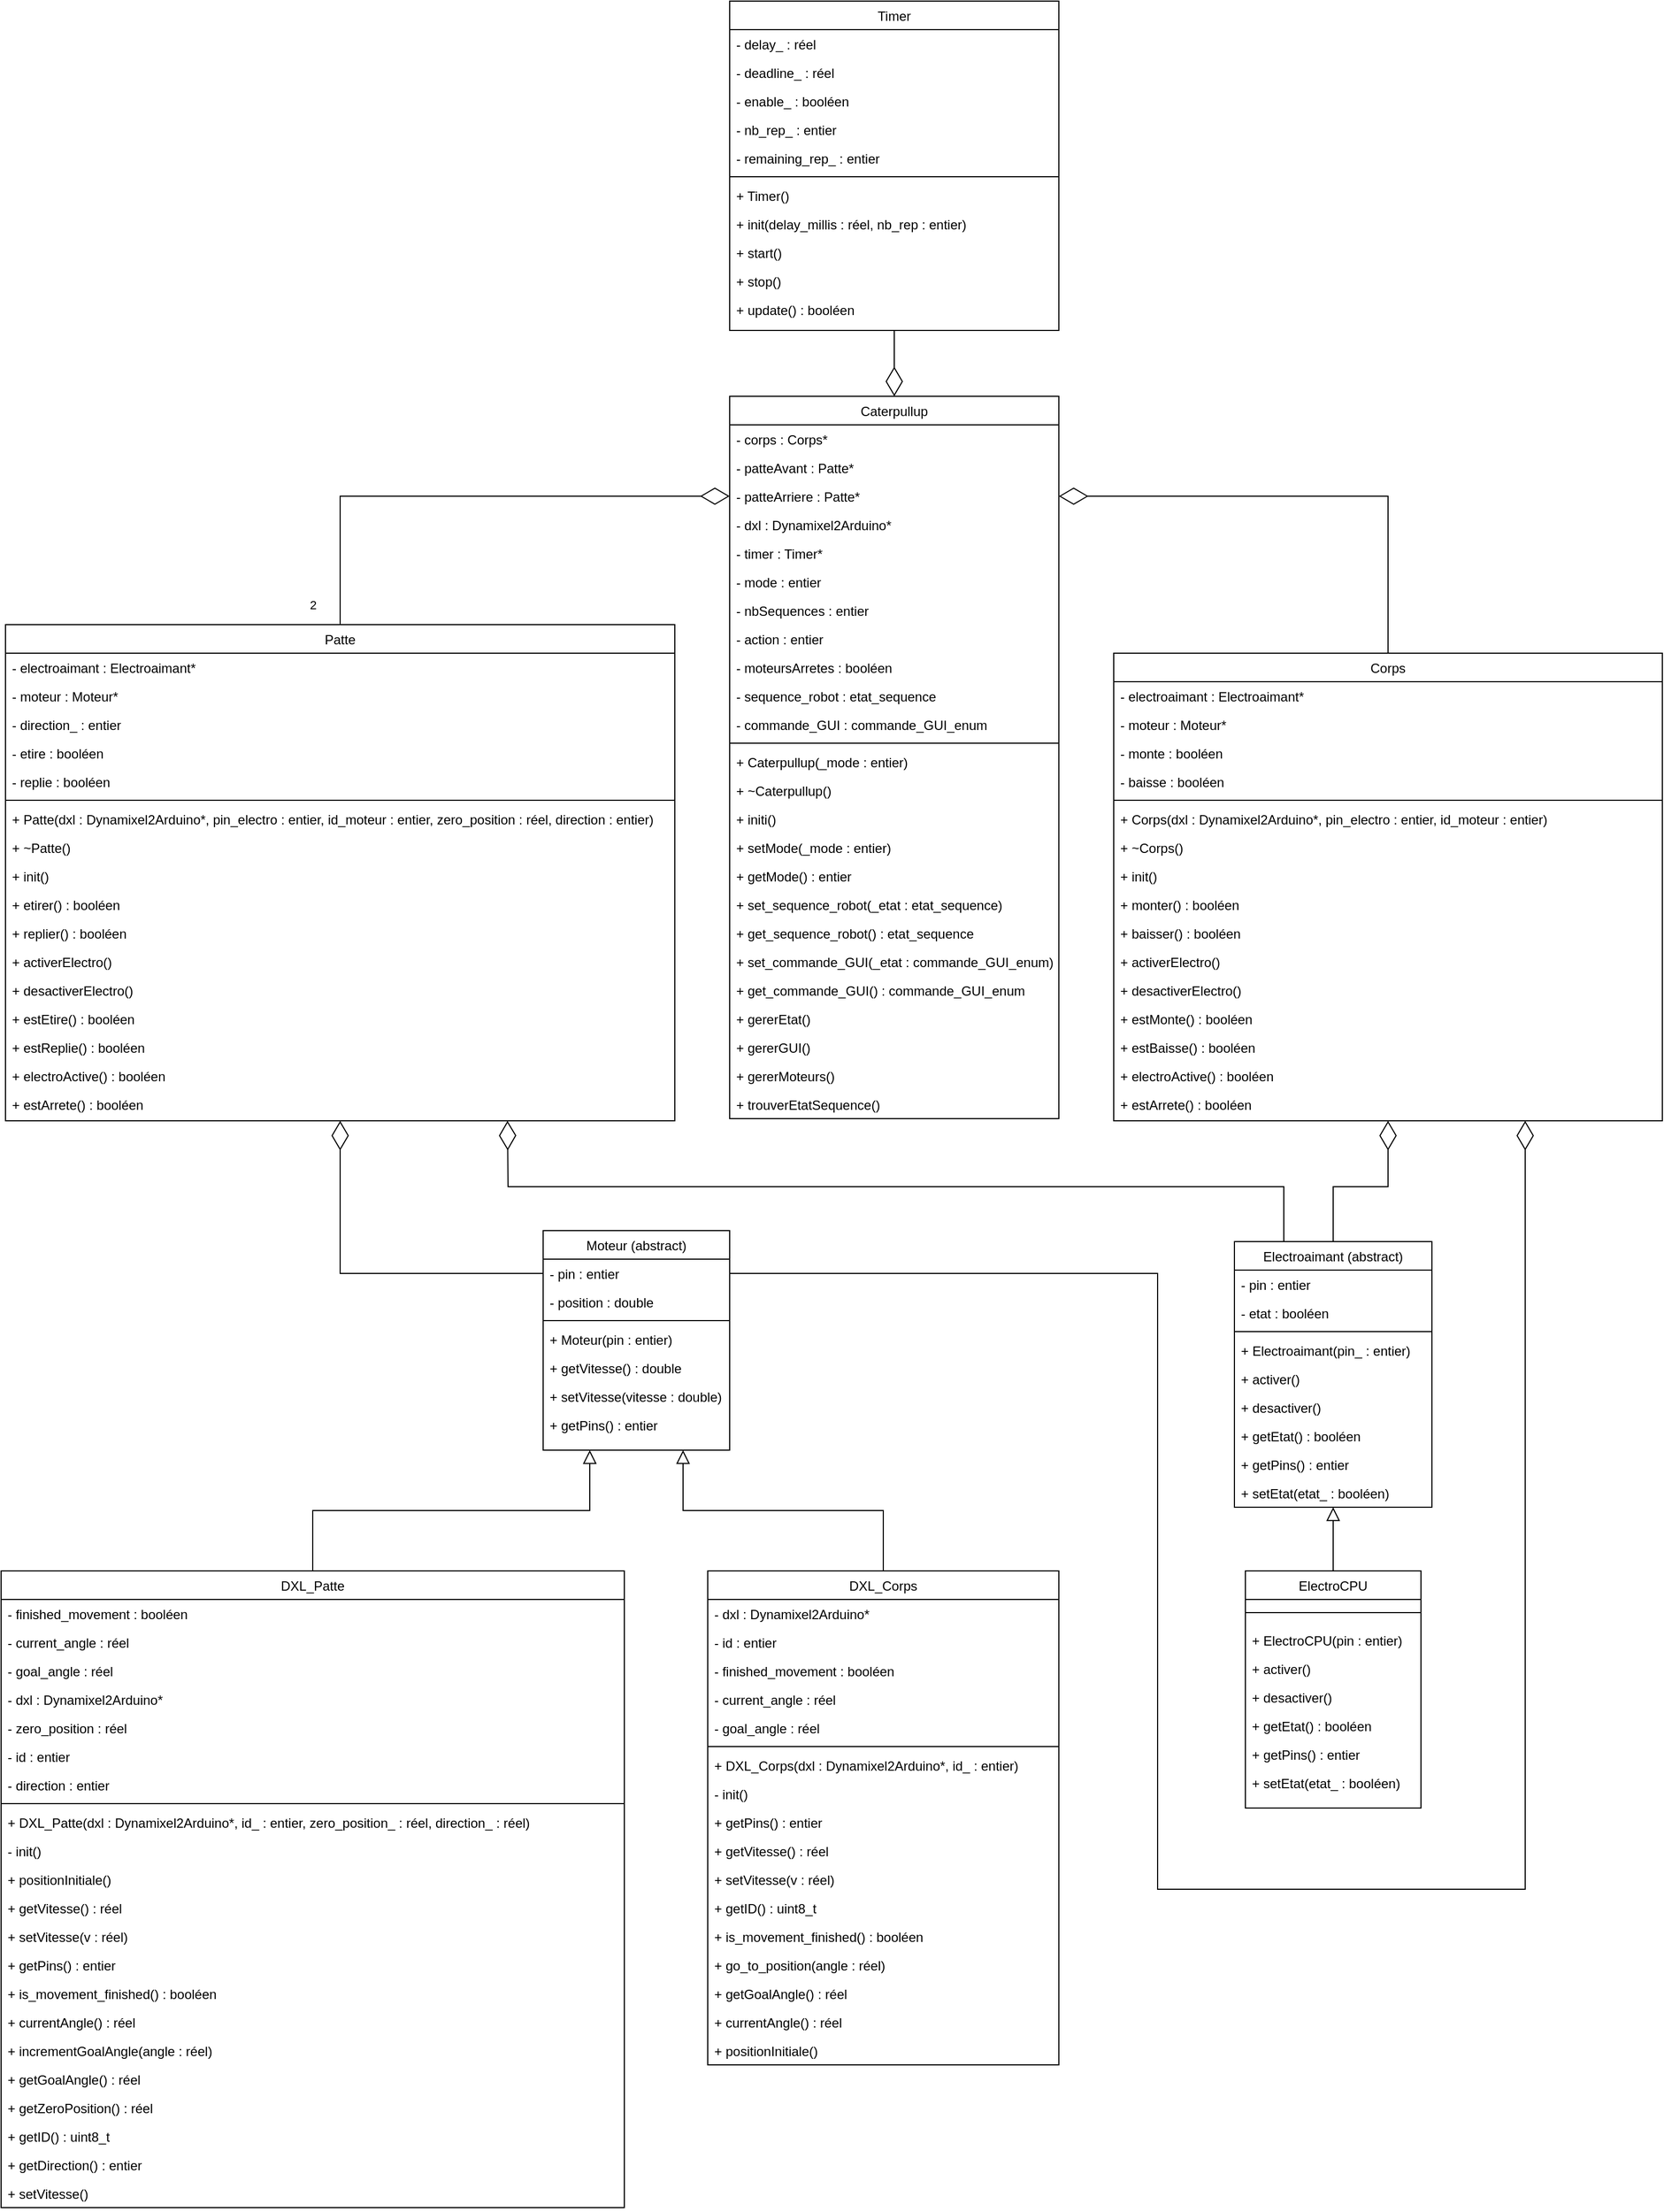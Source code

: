 <mxfile version="21.1.7" type="device">
  <diagram id="C5RBs43oDa-KdzZeNtuy" name="Page-1">
    <mxGraphModel dx="3407" dy="2267" grid="1" gridSize="10" guides="1" tooltips="1" connect="1" arrows="1" fold="1" page="1" pageScale="1" pageWidth="827" pageHeight="1169" math="0" shadow="0">
      <root>
        <mxCell id="WIyWlLk6GJQsqaUBKTNV-0" />
        <mxCell id="WIyWlLk6GJQsqaUBKTNV-1" parent="WIyWlLk6GJQsqaUBKTNV-0" />
        <mxCell id="zkfFHV4jXpPFQw0GAbJ--0" value="Caterpullup" style="swimlane;fontStyle=0;align=center;verticalAlign=top;childLayout=stackLayout;horizontal=1;startSize=26;horizontalStack=0;resizeParent=1;resizeLast=0;collapsible=1;marginBottom=0;rounded=0;shadow=0;strokeWidth=1;" parent="WIyWlLk6GJQsqaUBKTNV-1" vertex="1">
          <mxGeometry x="310" y="80" width="300" height="658" as="geometry">
            <mxRectangle x="230" y="140" width="160" height="26" as="alternateBounds" />
          </mxGeometry>
        </mxCell>
        <mxCell id="zkfFHV4jXpPFQw0GAbJ--1" value="- corps : Corps*" style="text;align=left;verticalAlign=top;spacingLeft=4;spacingRight=4;overflow=hidden;rotatable=0;points=[[0,0.5],[1,0.5]];portConstraint=eastwest;" parent="zkfFHV4jXpPFQw0GAbJ--0" vertex="1">
          <mxGeometry y="26" width="300" height="26" as="geometry" />
        </mxCell>
        <mxCell id="zkfFHV4jXpPFQw0GAbJ--2" value="- patteAvant : Patte*" style="text;align=left;verticalAlign=top;spacingLeft=4;spacingRight=4;overflow=hidden;rotatable=0;points=[[0,0.5],[1,0.5]];portConstraint=eastwest;rounded=0;shadow=0;html=0;" parent="zkfFHV4jXpPFQw0GAbJ--0" vertex="1">
          <mxGeometry y="52" width="300" height="26" as="geometry" />
        </mxCell>
        <mxCell id="zkfFHV4jXpPFQw0GAbJ--3" value="- patteArriere : Patte*" style="text;align=left;verticalAlign=top;spacingLeft=4;spacingRight=4;overflow=hidden;rotatable=0;points=[[0,0.5],[1,0.5]];portConstraint=eastwest;rounded=0;shadow=0;html=0;" parent="zkfFHV4jXpPFQw0GAbJ--0" vertex="1">
          <mxGeometry y="78" width="300" height="26" as="geometry" />
        </mxCell>
        <mxCell id="_tA2H1dWsyYYxqdJ7V0w-1" value="- dxl : Dynamixel2Arduino*" style="text;align=left;verticalAlign=top;spacingLeft=4;spacingRight=4;overflow=hidden;rotatable=0;points=[[0,0.5],[1,0.5]];portConstraint=eastwest;rounded=0;shadow=0;html=0;" parent="zkfFHV4jXpPFQw0GAbJ--0" vertex="1">
          <mxGeometry y="104" width="300" height="26" as="geometry" />
        </mxCell>
        <mxCell id="_tA2H1dWsyYYxqdJ7V0w-2" value="- timer : Timer*" style="text;align=left;verticalAlign=top;spacingLeft=4;spacingRight=4;overflow=hidden;rotatable=0;points=[[0,0.5],[1,0.5]];portConstraint=eastwest;rounded=0;shadow=0;html=0;" parent="zkfFHV4jXpPFQw0GAbJ--0" vertex="1">
          <mxGeometry y="130" width="300" height="26" as="geometry" />
        </mxCell>
        <mxCell id="_tA2H1dWsyYYxqdJ7V0w-3" value="- mode : entier" style="text;align=left;verticalAlign=top;spacingLeft=4;spacingRight=4;overflow=hidden;rotatable=0;points=[[0,0.5],[1,0.5]];portConstraint=eastwest;rounded=0;shadow=0;html=0;" parent="zkfFHV4jXpPFQw0GAbJ--0" vertex="1">
          <mxGeometry y="156" width="300" height="26" as="geometry" />
        </mxCell>
        <mxCell id="_tA2H1dWsyYYxqdJ7V0w-4" value="- nbSequences : entier" style="text;align=left;verticalAlign=top;spacingLeft=4;spacingRight=4;overflow=hidden;rotatable=0;points=[[0,0.5],[1,0.5]];portConstraint=eastwest;rounded=0;shadow=0;html=0;" parent="zkfFHV4jXpPFQw0GAbJ--0" vertex="1">
          <mxGeometry y="182" width="300" height="26" as="geometry" />
        </mxCell>
        <mxCell id="_tA2H1dWsyYYxqdJ7V0w-5" value="- action : entier" style="text;align=left;verticalAlign=top;spacingLeft=4;spacingRight=4;overflow=hidden;rotatable=0;points=[[0,0.5],[1,0.5]];portConstraint=eastwest;rounded=0;shadow=0;html=0;" parent="zkfFHV4jXpPFQw0GAbJ--0" vertex="1">
          <mxGeometry y="208" width="300" height="26" as="geometry" />
        </mxCell>
        <mxCell id="_tA2H1dWsyYYxqdJ7V0w-6" value="- moteursArretes : booléen" style="text;align=left;verticalAlign=top;spacingLeft=4;spacingRight=4;overflow=hidden;rotatable=0;points=[[0,0.5],[1,0.5]];portConstraint=eastwest;rounded=0;shadow=0;html=0;" parent="zkfFHV4jXpPFQw0GAbJ--0" vertex="1">
          <mxGeometry y="234" width="300" height="26" as="geometry" />
        </mxCell>
        <mxCell id="_tA2H1dWsyYYxqdJ7V0w-7" value="- sequence_robot : etat_sequence" style="text;align=left;verticalAlign=top;spacingLeft=4;spacingRight=4;overflow=hidden;rotatable=0;points=[[0,0.5],[1,0.5]];portConstraint=eastwest;rounded=0;shadow=0;html=0;" parent="zkfFHV4jXpPFQw0GAbJ--0" vertex="1">
          <mxGeometry y="260" width="300" height="26" as="geometry" />
        </mxCell>
        <mxCell id="_tA2H1dWsyYYxqdJ7V0w-8" value="- commande_GUI : commande_GUI_enum" style="text;align=left;verticalAlign=top;spacingLeft=4;spacingRight=4;overflow=hidden;rotatable=0;points=[[0,0.5],[1,0.5]];portConstraint=eastwest;rounded=0;shadow=0;html=0;" parent="zkfFHV4jXpPFQw0GAbJ--0" vertex="1">
          <mxGeometry y="286" width="300" height="26" as="geometry" />
        </mxCell>
        <mxCell id="zkfFHV4jXpPFQw0GAbJ--4" value="" style="line;html=1;strokeWidth=1;align=left;verticalAlign=middle;spacingTop=-1;spacingLeft=3;spacingRight=3;rotatable=0;labelPosition=right;points=[];portConstraint=eastwest;" parent="zkfFHV4jXpPFQw0GAbJ--0" vertex="1">
          <mxGeometry y="312" width="300" height="8" as="geometry" />
        </mxCell>
        <mxCell id="nEIJ1jHo1i7HSNUCzzt5-54" value="+ Caterpullup(_mode : entier)" style="text;align=left;verticalAlign=top;spacingLeft=4;spacingRight=4;overflow=hidden;rotatable=0;points=[[0,0.5],[1,0.5]];portConstraint=eastwest;rounded=0;shadow=0;html=0;" parent="zkfFHV4jXpPFQw0GAbJ--0" vertex="1">
          <mxGeometry y="320" width="300" height="26" as="geometry" />
        </mxCell>
        <mxCell id="_tA2H1dWsyYYxqdJ7V0w-23" value="+ ~Caterpullup()" style="text;align=left;verticalAlign=top;spacingLeft=4;spacingRight=4;overflow=hidden;rotatable=0;points=[[0,0.5],[1,0.5]];portConstraint=eastwest;rounded=0;shadow=0;html=0;" parent="zkfFHV4jXpPFQw0GAbJ--0" vertex="1">
          <mxGeometry y="346" width="300" height="26" as="geometry" />
        </mxCell>
        <mxCell id="nEIJ1jHo1i7HSNUCzzt5-68" value="+ initi()" style="text;align=left;verticalAlign=top;spacingLeft=4;spacingRight=4;overflow=hidden;rotatable=0;points=[[0,0.5],[1,0.5]];portConstraint=eastwest;rounded=0;shadow=0;html=0;" parent="zkfFHV4jXpPFQw0GAbJ--0" vertex="1">
          <mxGeometry y="372" width="300" height="26" as="geometry" />
        </mxCell>
        <mxCell id="_tA2H1dWsyYYxqdJ7V0w-9" value="+ setMode(_mode : entier)" style="text;align=left;verticalAlign=top;spacingLeft=4;spacingRight=4;overflow=hidden;rotatable=0;points=[[0,0.5],[1,0.5]];portConstraint=eastwest;rounded=0;shadow=0;html=0;" parent="zkfFHV4jXpPFQw0GAbJ--0" vertex="1">
          <mxGeometry y="398" width="300" height="26" as="geometry" />
        </mxCell>
        <mxCell id="_tA2H1dWsyYYxqdJ7V0w-10" value="+ getMode() : entier" style="text;align=left;verticalAlign=top;spacingLeft=4;spacingRight=4;overflow=hidden;rotatable=0;points=[[0,0.5],[1,0.5]];portConstraint=eastwest;rounded=0;shadow=0;html=0;" parent="zkfFHV4jXpPFQw0GAbJ--0" vertex="1">
          <mxGeometry y="424" width="300" height="26" as="geometry" />
        </mxCell>
        <mxCell id="_tA2H1dWsyYYxqdJ7V0w-16" value="+ set_sequence_robot(_etat : etat_sequence)" style="text;align=left;verticalAlign=top;spacingLeft=4;spacingRight=4;overflow=hidden;rotatable=0;points=[[0,0.5],[1,0.5]];portConstraint=eastwest;rounded=0;shadow=0;html=0;" parent="zkfFHV4jXpPFQw0GAbJ--0" vertex="1">
          <mxGeometry y="450" width="300" height="26" as="geometry" />
        </mxCell>
        <mxCell id="_tA2H1dWsyYYxqdJ7V0w-17" value="+ get_sequence_robot() : etat_sequence" style="text;align=left;verticalAlign=top;spacingLeft=4;spacingRight=4;overflow=hidden;rotatable=0;points=[[0,0.5],[1,0.5]];portConstraint=eastwest;rounded=0;shadow=0;html=0;" parent="zkfFHV4jXpPFQw0GAbJ--0" vertex="1">
          <mxGeometry y="476" width="300" height="26" as="geometry" />
        </mxCell>
        <mxCell id="_tA2H1dWsyYYxqdJ7V0w-18" value="+ set_commande_GUI(_etat : commande_GUI_enum)" style="text;align=left;verticalAlign=top;spacingLeft=4;spacingRight=4;overflow=hidden;rotatable=0;points=[[0,0.5],[1,0.5]];portConstraint=eastwest;rounded=0;shadow=0;html=0;" parent="zkfFHV4jXpPFQw0GAbJ--0" vertex="1">
          <mxGeometry y="502" width="300" height="26" as="geometry" />
        </mxCell>
        <mxCell id="_tA2H1dWsyYYxqdJ7V0w-19" value="+ get_commande_GUI() : commande_GUI_enum" style="text;align=left;verticalAlign=top;spacingLeft=4;spacingRight=4;overflow=hidden;rotatable=0;points=[[0,0.5],[1,0.5]];portConstraint=eastwest;rounded=0;shadow=0;html=0;" parent="zkfFHV4jXpPFQw0GAbJ--0" vertex="1">
          <mxGeometry y="528" width="300" height="26" as="geometry" />
        </mxCell>
        <mxCell id="_tA2H1dWsyYYxqdJ7V0w-11" value="+ gererEtat()" style="text;align=left;verticalAlign=top;spacingLeft=4;spacingRight=4;overflow=hidden;rotatable=0;points=[[0,0.5],[1,0.5]];portConstraint=eastwest;rounded=0;shadow=0;html=0;" parent="zkfFHV4jXpPFQw0GAbJ--0" vertex="1">
          <mxGeometry y="554" width="300" height="26" as="geometry" />
        </mxCell>
        <mxCell id="_tA2H1dWsyYYxqdJ7V0w-12" value="+ gererGUI()" style="text;align=left;verticalAlign=top;spacingLeft=4;spacingRight=4;overflow=hidden;rotatable=0;points=[[0,0.5],[1,0.5]];portConstraint=eastwest;rounded=0;shadow=0;html=0;" parent="zkfFHV4jXpPFQw0GAbJ--0" vertex="1">
          <mxGeometry y="580" width="300" height="26" as="geometry" />
        </mxCell>
        <mxCell id="_tA2H1dWsyYYxqdJ7V0w-13" value="+ gererMoteurs()" style="text;align=left;verticalAlign=top;spacingLeft=4;spacingRight=4;overflow=hidden;rotatable=0;points=[[0,0.5],[1,0.5]];portConstraint=eastwest;rounded=0;shadow=0;html=0;" parent="zkfFHV4jXpPFQw0GAbJ--0" vertex="1">
          <mxGeometry y="606" width="300" height="26" as="geometry" />
        </mxCell>
        <mxCell id="_tA2H1dWsyYYxqdJ7V0w-14" value="+ trouverEtatSequence()" style="text;align=left;verticalAlign=top;spacingLeft=4;spacingRight=4;overflow=hidden;rotatable=0;points=[[0,0.5],[1,0.5]];portConstraint=eastwest;rounded=0;shadow=0;html=0;" parent="zkfFHV4jXpPFQw0GAbJ--0" vertex="1">
          <mxGeometry y="632" width="300" height="26" as="geometry" />
        </mxCell>
        <mxCell id="zkfFHV4jXpPFQw0GAbJ--6" value="Patte" style="swimlane;fontStyle=0;align=center;verticalAlign=top;childLayout=stackLayout;horizontal=1;startSize=26;horizontalStack=0;resizeParent=1;resizeLast=0;collapsible=1;marginBottom=0;rounded=0;shadow=0;strokeWidth=1;" parent="WIyWlLk6GJQsqaUBKTNV-1" vertex="1">
          <mxGeometry x="-350" y="288" width="610" height="452" as="geometry">
            <mxRectangle x="130" y="380" width="160" height="26" as="alternateBounds" />
          </mxGeometry>
        </mxCell>
        <mxCell id="zkfFHV4jXpPFQw0GAbJ--7" value="- electroaimant : Electroaimant*" style="text;align=left;verticalAlign=top;spacingLeft=4;spacingRight=4;overflow=hidden;rotatable=0;points=[[0,0.5],[1,0.5]];portConstraint=eastwest;" parent="zkfFHV4jXpPFQw0GAbJ--6" vertex="1">
          <mxGeometry y="26" width="610" height="26" as="geometry" />
        </mxCell>
        <mxCell id="zkfFHV4jXpPFQw0GAbJ--8" value="- moteur : Moteur*" style="text;align=left;verticalAlign=top;spacingLeft=4;spacingRight=4;overflow=hidden;rotatable=0;points=[[0,0.5],[1,0.5]];portConstraint=eastwest;rounded=0;shadow=0;html=0;" parent="zkfFHV4jXpPFQw0GAbJ--6" vertex="1">
          <mxGeometry y="52" width="610" height="26" as="geometry" />
        </mxCell>
        <mxCell id="_tA2H1dWsyYYxqdJ7V0w-20" value="- direction_ : entier" style="text;align=left;verticalAlign=top;spacingLeft=4;spacingRight=4;overflow=hidden;rotatable=0;points=[[0,0.5],[1,0.5]];portConstraint=eastwest;rounded=0;shadow=0;html=0;" parent="zkfFHV4jXpPFQw0GAbJ--6" vertex="1">
          <mxGeometry y="78" width="610" height="26" as="geometry" />
        </mxCell>
        <mxCell id="_tA2H1dWsyYYxqdJ7V0w-21" value="- etire : booléen" style="text;align=left;verticalAlign=top;spacingLeft=4;spacingRight=4;overflow=hidden;rotatable=0;points=[[0,0.5],[1,0.5]];portConstraint=eastwest;rounded=0;shadow=0;html=0;" parent="zkfFHV4jXpPFQw0GAbJ--6" vertex="1">
          <mxGeometry y="104" width="610" height="26" as="geometry" />
        </mxCell>
        <mxCell id="_tA2H1dWsyYYxqdJ7V0w-22" value="- replie : booléen" style="text;align=left;verticalAlign=top;spacingLeft=4;spacingRight=4;overflow=hidden;rotatable=0;points=[[0,0.5],[1,0.5]];portConstraint=eastwest;rounded=0;shadow=0;html=0;" parent="zkfFHV4jXpPFQw0GAbJ--6" vertex="1">
          <mxGeometry y="130" width="610" height="26" as="geometry" />
        </mxCell>
        <mxCell id="zkfFHV4jXpPFQw0GAbJ--9" value="" style="line;html=1;strokeWidth=1;align=left;verticalAlign=middle;spacingTop=-1;spacingLeft=3;spacingRight=3;rotatable=0;labelPosition=right;points=[];portConstraint=eastwest;" parent="zkfFHV4jXpPFQw0GAbJ--6" vertex="1">
          <mxGeometry y="156" width="610" height="8" as="geometry" />
        </mxCell>
        <mxCell id="_tA2H1dWsyYYxqdJ7V0w-24" value="+ Patte(dxl : Dynamixel2Arduino*, pin_electro : entier, id_moteur : entier, zero_position : réel, direction : entier)" style="text;align=left;verticalAlign=top;spacingLeft=4;spacingRight=4;overflow=hidden;rotatable=0;points=[[0,0.5],[1,0.5]];portConstraint=eastwest;fontStyle=0" parent="zkfFHV4jXpPFQw0GAbJ--6" vertex="1">
          <mxGeometry y="164" width="610" height="26" as="geometry" />
        </mxCell>
        <mxCell id="_tA2H1dWsyYYxqdJ7V0w-25" value="+ ~Patte()" style="text;align=left;verticalAlign=top;spacingLeft=4;spacingRight=4;overflow=hidden;rotatable=0;points=[[0,0.5],[1,0.5]];portConstraint=eastwest;fontStyle=0" parent="zkfFHV4jXpPFQw0GAbJ--6" vertex="1">
          <mxGeometry y="190" width="610" height="26" as="geometry" />
        </mxCell>
        <mxCell id="_tA2H1dWsyYYxqdJ7V0w-26" value="+ init()" style="text;align=left;verticalAlign=top;spacingLeft=4;spacingRight=4;overflow=hidden;rotatable=0;points=[[0,0.5],[1,0.5]];portConstraint=eastwest;fontStyle=0" parent="zkfFHV4jXpPFQw0GAbJ--6" vertex="1">
          <mxGeometry y="216" width="610" height="26" as="geometry" />
        </mxCell>
        <mxCell id="zkfFHV4jXpPFQw0GAbJ--10" value="+ etirer() : booléen" style="text;align=left;verticalAlign=top;spacingLeft=4;spacingRight=4;overflow=hidden;rotatable=0;points=[[0,0.5],[1,0.5]];portConstraint=eastwest;fontStyle=0" parent="zkfFHV4jXpPFQw0GAbJ--6" vertex="1">
          <mxGeometry y="242" width="610" height="26" as="geometry" />
        </mxCell>
        <mxCell id="_tA2H1dWsyYYxqdJ7V0w-27" value="+ replier() : booléen" style="text;align=left;verticalAlign=top;spacingLeft=4;spacingRight=4;overflow=hidden;rotatable=0;points=[[0,0.5],[1,0.5]];portConstraint=eastwest;fontStyle=0" parent="zkfFHV4jXpPFQw0GAbJ--6" vertex="1">
          <mxGeometry y="268" width="610" height="26" as="geometry" />
        </mxCell>
        <mxCell id="zkfFHV4jXpPFQw0GAbJ--11" value="+ activerElectro()" style="text;align=left;verticalAlign=top;spacingLeft=4;spacingRight=4;overflow=hidden;rotatable=0;points=[[0,0.5],[1,0.5]];portConstraint=eastwest;" parent="zkfFHV4jXpPFQw0GAbJ--6" vertex="1">
          <mxGeometry y="294" width="610" height="26" as="geometry" />
        </mxCell>
        <mxCell id="_tA2H1dWsyYYxqdJ7V0w-28" value="+ desactiverElectro()" style="text;align=left;verticalAlign=top;spacingLeft=4;spacingRight=4;overflow=hidden;rotatable=0;points=[[0,0.5],[1,0.5]];portConstraint=eastwest;" parent="zkfFHV4jXpPFQw0GAbJ--6" vertex="1">
          <mxGeometry y="320" width="610" height="26" as="geometry" />
        </mxCell>
        <mxCell id="_tA2H1dWsyYYxqdJ7V0w-29" value="+ estEtire() : booléen" style="text;align=left;verticalAlign=top;spacingLeft=4;spacingRight=4;overflow=hidden;rotatable=0;points=[[0,0.5],[1,0.5]];portConstraint=eastwest;" parent="zkfFHV4jXpPFQw0GAbJ--6" vertex="1">
          <mxGeometry y="346" width="610" height="26" as="geometry" />
        </mxCell>
        <mxCell id="_tA2H1dWsyYYxqdJ7V0w-30" value="+ estReplie() : booléen" style="text;align=left;verticalAlign=top;spacingLeft=4;spacingRight=4;overflow=hidden;rotatable=0;points=[[0,0.5],[1,0.5]];portConstraint=eastwest;" parent="zkfFHV4jXpPFQw0GAbJ--6" vertex="1">
          <mxGeometry y="372" width="610" height="26" as="geometry" />
        </mxCell>
        <mxCell id="_tA2H1dWsyYYxqdJ7V0w-31" value="+ electroActive() : booléen" style="text;align=left;verticalAlign=top;spacingLeft=4;spacingRight=4;overflow=hidden;rotatable=0;points=[[0,0.5],[1,0.5]];portConstraint=eastwest;" parent="zkfFHV4jXpPFQw0GAbJ--6" vertex="1">
          <mxGeometry y="398" width="610" height="26" as="geometry" />
        </mxCell>
        <mxCell id="_tA2H1dWsyYYxqdJ7V0w-32" value="+ estArrete() : booléen" style="text;align=left;verticalAlign=top;spacingLeft=4;spacingRight=4;overflow=hidden;rotatable=0;points=[[0,0.5],[1,0.5]];portConstraint=eastwest;" parent="zkfFHV4jXpPFQw0GAbJ--6" vertex="1">
          <mxGeometry y="424" width="610" height="26" as="geometry" />
        </mxCell>
        <mxCell id="zkfFHV4jXpPFQw0GAbJ--13" value="Corps" style="swimlane;fontStyle=0;align=center;verticalAlign=top;childLayout=stackLayout;horizontal=1;startSize=26;horizontalStack=0;resizeParent=1;resizeLast=0;collapsible=1;marginBottom=0;rounded=0;shadow=0;strokeWidth=1;" parent="WIyWlLk6GJQsqaUBKTNV-1" vertex="1">
          <mxGeometry x="660" y="314" width="500" height="426" as="geometry">
            <mxRectangle x="340" y="380" width="170" height="26" as="alternateBounds" />
          </mxGeometry>
        </mxCell>
        <mxCell id="zkfFHV4jXpPFQw0GAbJ--14" value="- electroaimant : Electroaimant*" style="text;align=left;verticalAlign=top;spacingLeft=4;spacingRight=4;overflow=hidden;rotatable=0;points=[[0,0.5],[1,0.5]];portConstraint=eastwest;" parent="zkfFHV4jXpPFQw0GAbJ--13" vertex="1">
          <mxGeometry y="26" width="500" height="26" as="geometry" />
        </mxCell>
        <mxCell id="nEIJ1jHo1i7HSNUCzzt5-47" value="- moteur : Moteur*" style="text;align=left;verticalAlign=top;spacingLeft=4;spacingRight=4;overflow=hidden;rotatable=0;points=[[0,0.5],[1,0.5]];portConstraint=eastwest;" parent="zkfFHV4jXpPFQw0GAbJ--13" vertex="1">
          <mxGeometry y="52" width="500" height="26" as="geometry" />
        </mxCell>
        <mxCell id="_tA2H1dWsyYYxqdJ7V0w-33" value="- monte : booléen" style="text;align=left;verticalAlign=top;spacingLeft=4;spacingRight=4;overflow=hidden;rotatable=0;points=[[0,0.5],[1,0.5]];portConstraint=eastwest;" parent="zkfFHV4jXpPFQw0GAbJ--13" vertex="1">
          <mxGeometry y="78" width="500" height="26" as="geometry" />
        </mxCell>
        <mxCell id="_tA2H1dWsyYYxqdJ7V0w-34" value="- baisse : booléen" style="text;align=left;verticalAlign=top;spacingLeft=4;spacingRight=4;overflow=hidden;rotatable=0;points=[[0,0.5],[1,0.5]];portConstraint=eastwest;" parent="zkfFHV4jXpPFQw0GAbJ--13" vertex="1">
          <mxGeometry y="104" width="500" height="26" as="geometry" />
        </mxCell>
        <mxCell id="zkfFHV4jXpPFQw0GAbJ--15" value="" style="line;html=1;strokeWidth=1;align=left;verticalAlign=middle;spacingTop=-1;spacingLeft=3;spacingRight=3;rotatable=0;labelPosition=right;points=[];portConstraint=eastwest;" parent="zkfFHV4jXpPFQw0GAbJ--13" vertex="1">
          <mxGeometry y="130" width="500" height="8" as="geometry" />
        </mxCell>
        <mxCell id="nEIJ1jHo1i7HSNUCzzt5-46" value="+ Corps(dxl : Dynamixel2Arduino*, pin_electro : entier, id_moteur : entier)" style="text;align=left;verticalAlign=top;spacingLeft=4;spacingRight=4;overflow=hidden;rotatable=0;points=[[0,0.5],[1,0.5]];portConstraint=eastwest;" parent="zkfFHV4jXpPFQw0GAbJ--13" vertex="1">
          <mxGeometry y="138" width="500" height="26" as="geometry" />
        </mxCell>
        <mxCell id="_tA2H1dWsyYYxqdJ7V0w-35" value="+ ~Corps()" style="text;align=left;verticalAlign=top;spacingLeft=4;spacingRight=4;overflow=hidden;rotatable=0;points=[[0,0.5],[1,0.5]];portConstraint=eastwest;" parent="zkfFHV4jXpPFQw0GAbJ--13" vertex="1">
          <mxGeometry y="164" width="500" height="26" as="geometry" />
        </mxCell>
        <mxCell id="_tA2H1dWsyYYxqdJ7V0w-36" value="+ init()" style="text;align=left;verticalAlign=top;spacingLeft=4;spacingRight=4;overflow=hidden;rotatable=0;points=[[0,0.5],[1,0.5]];portConstraint=eastwest;" parent="zkfFHV4jXpPFQw0GAbJ--13" vertex="1">
          <mxGeometry y="190" width="500" height="26" as="geometry" />
        </mxCell>
        <mxCell id="_tA2H1dWsyYYxqdJ7V0w-37" value="+ monter() : booléen" style="text;align=left;verticalAlign=top;spacingLeft=4;spacingRight=4;overflow=hidden;rotatable=0;points=[[0,0.5],[1,0.5]];portConstraint=eastwest;" parent="zkfFHV4jXpPFQw0GAbJ--13" vertex="1">
          <mxGeometry y="216" width="500" height="26" as="geometry" />
        </mxCell>
        <mxCell id="_tA2H1dWsyYYxqdJ7V0w-38" value="+ baisser() : booléen" style="text;align=left;verticalAlign=top;spacingLeft=4;spacingRight=4;overflow=hidden;rotatable=0;points=[[0,0.5],[1,0.5]];portConstraint=eastwest;" parent="zkfFHV4jXpPFQw0GAbJ--13" vertex="1">
          <mxGeometry y="242" width="500" height="26" as="geometry" />
        </mxCell>
        <mxCell id="_tA2H1dWsyYYxqdJ7V0w-39" value="+ activerElectro()" style="text;align=left;verticalAlign=top;spacingLeft=4;spacingRight=4;overflow=hidden;rotatable=0;points=[[0,0.5],[1,0.5]];portConstraint=eastwest;" parent="zkfFHV4jXpPFQw0GAbJ--13" vertex="1">
          <mxGeometry y="268" width="500" height="26" as="geometry" />
        </mxCell>
        <mxCell id="_tA2H1dWsyYYxqdJ7V0w-40" value="+ desactiverElectro()" style="text;align=left;verticalAlign=top;spacingLeft=4;spacingRight=4;overflow=hidden;rotatable=0;points=[[0,0.5],[1,0.5]];portConstraint=eastwest;" parent="zkfFHV4jXpPFQw0GAbJ--13" vertex="1">
          <mxGeometry y="294" width="500" height="26" as="geometry" />
        </mxCell>
        <mxCell id="_tA2H1dWsyYYxqdJ7V0w-41" value="+ estMonte() : booléen" style="text;align=left;verticalAlign=top;spacingLeft=4;spacingRight=4;overflow=hidden;rotatable=0;points=[[0,0.5],[1,0.5]];portConstraint=eastwest;" parent="zkfFHV4jXpPFQw0GAbJ--13" vertex="1">
          <mxGeometry y="320" width="500" height="26" as="geometry" />
        </mxCell>
        <mxCell id="_tA2H1dWsyYYxqdJ7V0w-42" value="+ estBaisse() : booléen" style="text;align=left;verticalAlign=top;spacingLeft=4;spacingRight=4;overflow=hidden;rotatable=0;points=[[0,0.5],[1,0.5]];portConstraint=eastwest;" parent="zkfFHV4jXpPFQw0GAbJ--13" vertex="1">
          <mxGeometry y="346" width="500" height="26" as="geometry" />
        </mxCell>
        <mxCell id="_tA2H1dWsyYYxqdJ7V0w-43" value="+ electroActive() : booléen" style="text;align=left;verticalAlign=top;spacingLeft=4;spacingRight=4;overflow=hidden;rotatable=0;points=[[0,0.5],[1,0.5]];portConstraint=eastwest;" parent="zkfFHV4jXpPFQw0GAbJ--13" vertex="1">
          <mxGeometry y="372" width="500" height="26" as="geometry" />
        </mxCell>
        <mxCell id="_tA2H1dWsyYYxqdJ7V0w-44" value="+ estArrete() : booléen" style="text;align=left;verticalAlign=top;spacingLeft=4;spacingRight=4;overflow=hidden;rotatable=0;points=[[0,0.5],[1,0.5]];portConstraint=eastwest;" parent="zkfFHV4jXpPFQw0GAbJ--13" vertex="1">
          <mxGeometry y="398" width="500" height="26" as="geometry" />
        </mxCell>
        <mxCell id="nEIJ1jHo1i7HSNUCzzt5-3" value="Electroaimant (abstract)" style="swimlane;fontStyle=0;align=center;verticalAlign=top;childLayout=stackLayout;horizontal=1;startSize=26;horizontalStack=0;resizeParent=1;resizeLast=0;collapsible=1;marginBottom=0;rounded=0;shadow=0;strokeWidth=1;" parent="WIyWlLk6GJQsqaUBKTNV-1" vertex="1">
          <mxGeometry x="770" y="850" width="180" height="242" as="geometry">
            <mxRectangle x="340" y="380" width="170" height="26" as="alternateBounds" />
          </mxGeometry>
        </mxCell>
        <mxCell id="nEIJ1jHo1i7HSNUCzzt5-4" value="- pin : entier" style="text;align=left;verticalAlign=top;spacingLeft=4;spacingRight=4;overflow=hidden;rotatable=0;points=[[0,0.5],[1,0.5]];portConstraint=eastwest;" parent="nEIJ1jHo1i7HSNUCzzt5-3" vertex="1">
          <mxGeometry y="26" width="180" height="26" as="geometry" />
        </mxCell>
        <mxCell id="nEIJ1jHo1i7HSNUCzzt5-58" value="- etat : booléen" style="text;align=left;verticalAlign=top;spacingLeft=4;spacingRight=4;overflow=hidden;rotatable=0;points=[[0,0.5],[1,0.5]];portConstraint=eastwest;" parent="nEIJ1jHo1i7HSNUCzzt5-3" vertex="1">
          <mxGeometry y="52" width="180" height="26" as="geometry" />
        </mxCell>
        <mxCell id="nEIJ1jHo1i7HSNUCzzt5-5" value="" style="line;html=1;strokeWidth=1;align=left;verticalAlign=middle;spacingTop=-1;spacingLeft=3;spacingRight=3;rotatable=0;labelPosition=right;points=[];portConstraint=eastwest;" parent="nEIJ1jHo1i7HSNUCzzt5-3" vertex="1">
          <mxGeometry y="78" width="180" height="8" as="geometry" />
        </mxCell>
        <mxCell id="nEIJ1jHo1i7HSNUCzzt5-70" value="+ Electroaimant(pin_ : entier)" style="text;align=left;verticalAlign=top;spacingLeft=4;spacingRight=4;overflow=hidden;rotatable=0;points=[[0,0.5],[1,0.5]];portConstraint=eastwest;" parent="nEIJ1jHo1i7HSNUCzzt5-3" vertex="1">
          <mxGeometry y="86" width="180" height="26" as="geometry" />
        </mxCell>
        <mxCell id="nEIJ1jHo1i7HSNUCzzt5-57" value="+ activer()" style="text;align=left;verticalAlign=top;spacingLeft=4;spacingRight=4;overflow=hidden;rotatable=0;points=[[0,0.5],[1,0.5]];portConstraint=eastwest;" parent="nEIJ1jHo1i7HSNUCzzt5-3" vertex="1">
          <mxGeometry y="112" width="180" height="26" as="geometry" />
        </mxCell>
        <mxCell id="nEIJ1jHo1i7HSNUCzzt5-59" value="+ desactiver()" style="text;align=left;verticalAlign=top;spacingLeft=4;spacingRight=4;overflow=hidden;rotatable=0;points=[[0,0.5],[1,0.5]];portConstraint=eastwest;" parent="nEIJ1jHo1i7HSNUCzzt5-3" vertex="1">
          <mxGeometry y="138" width="180" height="26" as="geometry" />
        </mxCell>
        <mxCell id="nEIJ1jHo1i7HSNUCzzt5-60" value="+ getEtat() : booléen" style="text;align=left;verticalAlign=top;spacingLeft=4;spacingRight=4;overflow=hidden;rotatable=0;points=[[0,0.5],[1,0.5]];portConstraint=eastwest;" parent="nEIJ1jHo1i7HSNUCzzt5-3" vertex="1">
          <mxGeometry y="164" width="180" height="26" as="geometry" />
        </mxCell>
        <mxCell id="nEIJ1jHo1i7HSNUCzzt5-67" value="+ getPins() : entier" style="text;align=left;verticalAlign=top;spacingLeft=4;spacingRight=4;overflow=hidden;rotatable=0;points=[[0,0.5],[1,0.5]];portConstraint=eastwest;" parent="nEIJ1jHo1i7HSNUCzzt5-3" vertex="1">
          <mxGeometry y="190" width="180" height="26" as="geometry" />
        </mxCell>
        <mxCell id="_tA2H1dWsyYYxqdJ7V0w-54" value="+ setEtat(etat_ : booléen)" style="text;align=left;verticalAlign=top;spacingLeft=4;spacingRight=4;overflow=hidden;rotatable=0;points=[[0,0.5],[1,0.5]];portConstraint=eastwest;" parent="nEIJ1jHo1i7HSNUCzzt5-3" vertex="1">
          <mxGeometry y="216" width="180" height="26" as="geometry" />
        </mxCell>
        <mxCell id="nEIJ1jHo1i7HSNUCzzt5-38" value="" style="edgeStyle=orthogonalEdgeStyle;rounded=0;orthogonalLoop=1;jettySize=auto;html=1;strokeWidth=1;endArrow=none;endFill=0;endSize=10;entryX=0.5;entryY=0;entryDx=0;entryDy=0;startArrow=block;startFill=0;startSize=10;exitX=0.75;exitY=1;exitDx=0;exitDy=0;" parent="WIyWlLk6GJQsqaUBKTNV-1" source="nEIJ1jHo1i7HSNUCzzt5-6" target="nEIJ1jHo1i7HSNUCzzt5-9" edge="1">
          <mxGeometry relative="1" as="geometry">
            <mxPoint x="500" y="1640" as="sourcePoint" />
          </mxGeometry>
        </mxCell>
        <mxCell id="nEIJ1jHo1i7HSNUCzzt5-6" value="Moteur (abstract)" style="swimlane;fontStyle=0;align=center;verticalAlign=top;childLayout=stackLayout;horizontal=1;startSize=26;horizontalStack=0;resizeParent=1;resizeLast=0;collapsible=1;marginBottom=0;rounded=0;shadow=0;strokeWidth=1;" parent="WIyWlLk6GJQsqaUBKTNV-1" vertex="1">
          <mxGeometry x="140" y="840" width="170" height="200" as="geometry">
            <mxRectangle x="340" y="380" width="170" height="26" as="alternateBounds" />
          </mxGeometry>
        </mxCell>
        <mxCell id="nEIJ1jHo1i7HSNUCzzt5-7" value="- pin : entier" style="text;align=left;verticalAlign=top;spacingLeft=4;spacingRight=4;overflow=hidden;rotatable=0;points=[[0,0.5],[1,0.5]];portConstraint=eastwest;" parent="nEIJ1jHo1i7HSNUCzzt5-6" vertex="1">
          <mxGeometry y="26" width="170" height="26" as="geometry" />
        </mxCell>
        <mxCell id="nEIJ1jHo1i7HSNUCzzt5-62" value="- position : double" style="text;align=left;verticalAlign=top;spacingLeft=4;spacingRight=4;overflow=hidden;rotatable=0;points=[[0,0.5],[1,0.5]];portConstraint=eastwest;" parent="nEIJ1jHo1i7HSNUCzzt5-6" vertex="1">
          <mxGeometry y="52" width="170" height="26" as="geometry" />
        </mxCell>
        <mxCell id="nEIJ1jHo1i7HSNUCzzt5-8" value="" style="line;html=1;strokeWidth=1;align=left;verticalAlign=middle;spacingTop=-1;spacingLeft=3;spacingRight=3;rotatable=0;labelPosition=right;points=[];portConstraint=eastwest;" parent="nEIJ1jHo1i7HSNUCzzt5-6" vertex="1">
          <mxGeometry y="78" width="170" height="8" as="geometry" />
        </mxCell>
        <mxCell id="nEIJ1jHo1i7HSNUCzzt5-69" value="+ Moteur(pin : entier)" style="text;align=left;verticalAlign=top;spacingLeft=4;spacingRight=4;overflow=hidden;rotatable=0;points=[[0,0.5],[1,0.5]];portConstraint=eastwest;" parent="nEIJ1jHo1i7HSNUCzzt5-6" vertex="1">
          <mxGeometry y="86" width="170" height="26" as="geometry" />
        </mxCell>
        <mxCell id="nEIJ1jHo1i7HSNUCzzt5-52" value="+ getVitesse() : double" style="text;align=left;verticalAlign=top;spacingLeft=4;spacingRight=4;overflow=hidden;rotatable=0;points=[[0,0.5],[1,0.5]];portConstraint=eastwest;" parent="nEIJ1jHo1i7HSNUCzzt5-6" vertex="1">
          <mxGeometry y="112" width="170" height="26" as="geometry" />
        </mxCell>
        <mxCell id="nEIJ1jHo1i7HSNUCzzt5-63" value="+ setVitesse(vitesse : double)" style="text;align=left;verticalAlign=top;spacingLeft=4;spacingRight=4;overflow=hidden;rotatable=0;points=[[0,0.5],[1,0.5]];portConstraint=eastwest;" parent="nEIJ1jHo1i7HSNUCzzt5-6" vertex="1">
          <mxGeometry y="138" width="170" height="26" as="geometry" />
        </mxCell>
        <mxCell id="nEIJ1jHo1i7HSNUCzzt5-65" value="+ getPins() : entier" style="text;align=left;verticalAlign=top;spacingLeft=4;spacingRight=4;overflow=hidden;rotatable=0;points=[[0,0.5],[1,0.5]];portConstraint=eastwest;" parent="nEIJ1jHo1i7HSNUCzzt5-6" vertex="1">
          <mxGeometry y="164" width="170" height="26" as="geometry" />
        </mxCell>
        <mxCell id="nEIJ1jHo1i7HSNUCzzt5-9" value="DXL_Corps" style="swimlane;fontStyle=0;align=center;verticalAlign=top;childLayout=stackLayout;horizontal=1;startSize=26;horizontalStack=0;resizeParent=1;resizeLast=0;collapsible=1;marginBottom=0;rounded=0;shadow=0;strokeWidth=1;" parent="WIyWlLk6GJQsqaUBKTNV-1" vertex="1">
          <mxGeometry x="290" y="1150" width="320" height="450" as="geometry">
            <mxRectangle x="340" y="380" width="170" height="26" as="alternateBounds" />
          </mxGeometry>
        </mxCell>
        <mxCell id="nEIJ1jHo1i7HSNUCzzt5-10" value="- dxl : Dynamixel2Arduino*" style="text;align=left;verticalAlign=top;spacingLeft=4;spacingRight=4;overflow=hidden;rotatable=0;points=[[0,0.5],[1,0.5]];portConstraint=eastwest;" parent="nEIJ1jHo1i7HSNUCzzt5-9" vertex="1">
          <mxGeometry y="26" width="320" height="26" as="geometry" />
        </mxCell>
        <mxCell id="5sYQxBk6V4LkEMwrV3sM-36" value="- id : entier" style="text;align=left;verticalAlign=top;spacingLeft=4;spacingRight=4;overflow=hidden;rotatable=0;points=[[0,0.5],[1,0.5]];portConstraint=eastwest;" parent="nEIJ1jHo1i7HSNUCzzt5-9" vertex="1">
          <mxGeometry y="52" width="320" height="26" as="geometry" />
        </mxCell>
        <mxCell id="5sYQxBk6V4LkEMwrV3sM-38" value="- finished_movement : booléen" style="text;align=left;verticalAlign=top;spacingLeft=4;spacingRight=4;overflow=hidden;rotatable=0;points=[[0,0.5],[1,0.5]];portConstraint=eastwest;" parent="nEIJ1jHo1i7HSNUCzzt5-9" vertex="1">
          <mxGeometry y="78" width="320" height="26" as="geometry" />
        </mxCell>
        <mxCell id="5sYQxBk6V4LkEMwrV3sM-37" value="- current_angle : réel" style="text;align=left;verticalAlign=top;spacingLeft=4;spacingRight=4;overflow=hidden;rotatable=0;points=[[0,0.5],[1,0.5]];portConstraint=eastwest;" parent="nEIJ1jHo1i7HSNUCzzt5-9" vertex="1">
          <mxGeometry y="104" width="320" height="26" as="geometry" />
        </mxCell>
        <mxCell id="5sYQxBk6V4LkEMwrV3sM-39" value="- goal_angle : réel" style="text;align=left;verticalAlign=top;spacingLeft=4;spacingRight=4;overflow=hidden;rotatable=0;points=[[0,0.5],[1,0.5]];portConstraint=eastwest;" parent="nEIJ1jHo1i7HSNUCzzt5-9" vertex="1">
          <mxGeometry y="130" width="320" height="26" as="geometry" />
        </mxCell>
        <mxCell id="nEIJ1jHo1i7HSNUCzzt5-11" value="" style="line;html=1;strokeWidth=1;align=left;verticalAlign=middle;spacingTop=-1;spacingLeft=3;spacingRight=3;rotatable=0;labelPosition=right;points=[];portConstraint=eastwest;" parent="nEIJ1jHo1i7HSNUCzzt5-9" vertex="1">
          <mxGeometry y="156" width="320" height="8" as="geometry" />
        </mxCell>
        <mxCell id="nEIJ1jHo1i7HSNUCzzt5-53" value="+ DXL_Corps(dxl : Dynamixel2Arduino*, id_ : entier)" style="text;align=left;verticalAlign=top;spacingLeft=4;spacingRight=4;overflow=hidden;rotatable=0;points=[[0,0.5],[1,0.5]];portConstraint=eastwest;" parent="nEIJ1jHo1i7HSNUCzzt5-9" vertex="1">
          <mxGeometry y="164" width="320" height="26" as="geometry" />
        </mxCell>
        <mxCell id="5sYQxBk6V4LkEMwrV3sM-40" value="- init()" style="text;align=left;verticalAlign=top;spacingLeft=4;spacingRight=4;overflow=hidden;rotatable=0;points=[[0,0.5],[1,0.5]];portConstraint=eastwest;" parent="nEIJ1jHo1i7HSNUCzzt5-9" vertex="1">
          <mxGeometry y="190" width="320" height="26" as="geometry" />
        </mxCell>
        <mxCell id="5sYQxBk6V4LkEMwrV3sM-41" value="+ getPins() : entier" style="text;align=left;verticalAlign=top;spacingLeft=4;spacingRight=4;overflow=hidden;rotatable=0;points=[[0,0.5],[1,0.5]];portConstraint=eastwest;" parent="nEIJ1jHo1i7HSNUCzzt5-9" vertex="1">
          <mxGeometry y="216" width="320" height="26" as="geometry" />
        </mxCell>
        <mxCell id="5sYQxBk6V4LkEMwrV3sM-42" value="+ getVitesse() : réel" style="text;align=left;verticalAlign=top;spacingLeft=4;spacingRight=4;overflow=hidden;rotatable=0;points=[[0,0.5],[1,0.5]];portConstraint=eastwest;" parent="nEIJ1jHo1i7HSNUCzzt5-9" vertex="1">
          <mxGeometry y="242" width="320" height="26" as="geometry" />
        </mxCell>
        <mxCell id="5sYQxBk6V4LkEMwrV3sM-43" value="+ setVitesse(v : réel)" style="text;align=left;verticalAlign=top;spacingLeft=4;spacingRight=4;overflow=hidden;rotatable=0;points=[[0,0.5],[1,0.5]];portConstraint=eastwest;" parent="nEIJ1jHo1i7HSNUCzzt5-9" vertex="1">
          <mxGeometry y="268" width="320" height="26" as="geometry" />
        </mxCell>
        <mxCell id="5sYQxBk6V4LkEMwrV3sM-44" value="+ getID() : uint8_t" style="text;align=left;verticalAlign=top;spacingLeft=4;spacingRight=4;overflow=hidden;rotatable=0;points=[[0,0.5],[1,0.5]];portConstraint=eastwest;" parent="nEIJ1jHo1i7HSNUCzzt5-9" vertex="1">
          <mxGeometry y="294" width="320" height="26" as="geometry" />
        </mxCell>
        <mxCell id="5sYQxBk6V4LkEMwrV3sM-45" value="+ is_movement_finished() : booléen" style="text;align=left;verticalAlign=top;spacingLeft=4;spacingRight=4;overflow=hidden;rotatable=0;points=[[0,0.5],[1,0.5]];portConstraint=eastwest;" parent="nEIJ1jHo1i7HSNUCzzt5-9" vertex="1">
          <mxGeometry y="320" width="320" height="26" as="geometry" />
        </mxCell>
        <mxCell id="5sYQxBk6V4LkEMwrV3sM-46" value="+ go_to_position(angle : réel)" style="text;align=left;verticalAlign=top;spacingLeft=4;spacingRight=4;overflow=hidden;rotatable=0;points=[[0,0.5],[1,0.5]];portConstraint=eastwest;" parent="nEIJ1jHo1i7HSNUCzzt5-9" vertex="1">
          <mxGeometry y="346" width="320" height="26" as="geometry" />
        </mxCell>
        <mxCell id="5sYQxBk6V4LkEMwrV3sM-47" value="+ getGoalAngle() : réel" style="text;align=left;verticalAlign=top;spacingLeft=4;spacingRight=4;overflow=hidden;rotatable=0;points=[[0,0.5],[1,0.5]];portConstraint=eastwest;" parent="nEIJ1jHo1i7HSNUCzzt5-9" vertex="1">
          <mxGeometry y="372" width="320" height="26" as="geometry" />
        </mxCell>
        <mxCell id="5sYQxBk6V4LkEMwrV3sM-48" value="+ currentAngle() : réel" style="text;align=left;verticalAlign=top;spacingLeft=4;spacingRight=4;overflow=hidden;rotatable=0;points=[[0,0.5],[1,0.5]];portConstraint=eastwest;" parent="nEIJ1jHo1i7HSNUCzzt5-9" vertex="1">
          <mxGeometry y="398" width="320" height="26" as="geometry" />
        </mxCell>
        <mxCell id="5sYQxBk6V4LkEMwrV3sM-49" value="+ positionInitiale()" style="text;align=left;verticalAlign=top;spacingLeft=4;spacingRight=4;overflow=hidden;rotatable=0;points=[[0,0.5],[1,0.5]];portConstraint=eastwest;" parent="nEIJ1jHo1i7HSNUCzzt5-9" vertex="1">
          <mxGeometry y="424" width="320" height="26" as="geometry" />
        </mxCell>
        <mxCell id="nEIJ1jHo1i7HSNUCzzt5-12" value="ElectroCPU" style="swimlane;fontStyle=0;align=center;verticalAlign=top;childLayout=stackLayout;horizontal=1;startSize=26;horizontalStack=0;resizeParent=1;resizeLast=0;collapsible=1;marginBottom=0;rounded=0;shadow=0;strokeWidth=1;" parent="WIyWlLk6GJQsqaUBKTNV-1" vertex="1">
          <mxGeometry x="780" y="1150" width="160" height="216" as="geometry">
            <mxRectangle x="340" y="380" width="170" height="26" as="alternateBounds" />
          </mxGeometry>
        </mxCell>
        <mxCell id="nEIJ1jHo1i7HSNUCzzt5-14" value="" style="line;html=1;strokeWidth=1;align=left;verticalAlign=middle;spacingTop=-1;spacingLeft=3;spacingRight=3;rotatable=0;labelPosition=right;points=[];portConstraint=eastwest;" parent="nEIJ1jHo1i7HSNUCzzt5-12" vertex="1">
          <mxGeometry y="26" width="160" height="24" as="geometry" />
        </mxCell>
        <mxCell id="_tA2H1dWsyYYxqdJ7V0w-51" value="+ ElectroCPU(pin : entier)" style="text;align=left;verticalAlign=top;spacingLeft=4;spacingRight=4;overflow=hidden;rotatable=0;points=[[0,0.5],[1,0.5]];portConstraint=eastwest;" parent="nEIJ1jHo1i7HSNUCzzt5-12" vertex="1">
          <mxGeometry y="50" width="160" height="26" as="geometry" />
        </mxCell>
        <mxCell id="nEIJ1jHo1i7HSNUCzzt5-61" value="+ activer()" style="text;align=left;verticalAlign=top;spacingLeft=4;spacingRight=4;overflow=hidden;rotatable=0;points=[[0,0.5],[1,0.5]];portConstraint=eastwest;" parent="nEIJ1jHo1i7HSNUCzzt5-12" vertex="1">
          <mxGeometry y="76" width="160" height="26" as="geometry" />
        </mxCell>
        <mxCell id="_tA2H1dWsyYYxqdJ7V0w-49" value="+ desactiver()" style="text;align=left;verticalAlign=top;spacingLeft=4;spacingRight=4;overflow=hidden;rotatable=0;points=[[0,0.5],[1,0.5]];portConstraint=eastwest;" parent="nEIJ1jHo1i7HSNUCzzt5-12" vertex="1">
          <mxGeometry y="102" width="160" height="26" as="geometry" />
        </mxCell>
        <mxCell id="_tA2H1dWsyYYxqdJ7V0w-50" value="+ getEtat() : booléen" style="text;align=left;verticalAlign=top;spacingLeft=4;spacingRight=4;overflow=hidden;rotatable=0;points=[[0,0.5],[1,0.5]];portConstraint=eastwest;" parent="nEIJ1jHo1i7HSNUCzzt5-12" vertex="1">
          <mxGeometry y="128" width="160" height="26" as="geometry" />
        </mxCell>
        <mxCell id="_tA2H1dWsyYYxqdJ7V0w-52" value="+ getPins() : entier" style="text;align=left;verticalAlign=top;spacingLeft=4;spacingRight=4;overflow=hidden;rotatable=0;points=[[0,0.5],[1,0.5]];portConstraint=eastwest;" parent="nEIJ1jHo1i7HSNUCzzt5-12" vertex="1">
          <mxGeometry y="154" width="160" height="26" as="geometry" />
        </mxCell>
        <mxCell id="_tA2H1dWsyYYxqdJ7V0w-53" value="+ setEtat(etat_ : booléen)" style="text;align=left;verticalAlign=top;spacingLeft=4;spacingRight=4;overflow=hidden;rotatable=0;points=[[0,0.5],[1,0.5]];portConstraint=eastwest;" parent="nEIJ1jHo1i7HSNUCzzt5-12" vertex="1">
          <mxGeometry y="180" width="160" height="26" as="geometry" />
        </mxCell>
        <mxCell id="nEIJ1jHo1i7HSNUCzzt5-39" value="" style="edgeStyle=orthogonalEdgeStyle;rounded=0;orthogonalLoop=1;jettySize=auto;html=1;strokeWidth=1;endArrow=none;endFill=0;endSize=10;entryX=0.5;entryY=0;entryDx=0;entryDy=0;startArrow=block;startFill=0;startSize=10;exitX=0.5;exitY=1;exitDx=0;exitDy=0;" parent="WIyWlLk6GJQsqaUBKTNV-1" source="nEIJ1jHo1i7HSNUCzzt5-3" target="nEIJ1jHo1i7HSNUCzzt5-12" edge="1">
          <mxGeometry relative="1" as="geometry">
            <mxPoint x="420" y="700" as="sourcePoint" />
            <mxPoint x="420" y="780" as="targetPoint" />
          </mxGeometry>
        </mxCell>
        <mxCell id="_tA2H1dWsyYYxqdJ7V0w-45" value="DXL_Patte" style="swimlane;fontStyle=0;align=center;verticalAlign=top;childLayout=stackLayout;horizontal=1;startSize=26;horizontalStack=0;resizeParent=1;resizeLast=0;collapsible=1;marginBottom=0;rounded=0;shadow=0;strokeWidth=1;" parent="WIyWlLk6GJQsqaUBKTNV-1" vertex="1">
          <mxGeometry x="-354" y="1150" width="568" height="580" as="geometry">
            <mxRectangle x="340" y="380" width="170" height="26" as="alternateBounds" />
          </mxGeometry>
        </mxCell>
        <mxCell id="5sYQxBk6V4LkEMwrV3sM-50" value="- finished_movement : booléen" style="text;align=left;verticalAlign=top;spacingLeft=4;spacingRight=4;overflow=hidden;rotatable=0;points=[[0,0.5],[1,0.5]];portConstraint=eastwest;" parent="_tA2H1dWsyYYxqdJ7V0w-45" vertex="1">
          <mxGeometry y="26" width="568" height="26" as="geometry" />
        </mxCell>
        <mxCell id="5sYQxBk6V4LkEMwrV3sM-51" value="- current_angle : réel" style="text;align=left;verticalAlign=top;spacingLeft=4;spacingRight=4;overflow=hidden;rotatable=0;points=[[0,0.5],[1,0.5]];portConstraint=eastwest;" parent="_tA2H1dWsyYYxqdJ7V0w-45" vertex="1">
          <mxGeometry y="52" width="568" height="26" as="geometry" />
        </mxCell>
        <mxCell id="5sYQxBk6V4LkEMwrV3sM-52" value="- goal_angle : réel" style="text;align=left;verticalAlign=top;spacingLeft=4;spacingRight=4;overflow=hidden;rotatable=0;points=[[0,0.5],[1,0.5]];portConstraint=eastwest;" parent="_tA2H1dWsyYYxqdJ7V0w-45" vertex="1">
          <mxGeometry y="78" width="568" height="26" as="geometry" />
        </mxCell>
        <mxCell id="5sYQxBk6V4LkEMwrV3sM-53" value="- dxl : Dynamixel2Arduino*" style="text;align=left;verticalAlign=top;spacingLeft=4;spacingRight=4;overflow=hidden;rotatable=0;points=[[0,0.5],[1,0.5]];portConstraint=eastwest;" parent="_tA2H1dWsyYYxqdJ7V0w-45" vertex="1">
          <mxGeometry y="104" width="568" height="26" as="geometry" />
        </mxCell>
        <mxCell id="5sYQxBk6V4LkEMwrV3sM-54" value="- zero_position : réel" style="text;align=left;verticalAlign=top;spacingLeft=4;spacingRight=4;overflow=hidden;rotatable=0;points=[[0,0.5],[1,0.5]];portConstraint=eastwest;" parent="_tA2H1dWsyYYxqdJ7V0w-45" vertex="1">
          <mxGeometry y="130" width="568" height="26" as="geometry" />
        </mxCell>
        <mxCell id="5sYQxBk6V4LkEMwrV3sM-55" value="- id : entier" style="text;align=left;verticalAlign=top;spacingLeft=4;spacingRight=4;overflow=hidden;rotatable=0;points=[[0,0.5],[1,0.5]];portConstraint=eastwest;" parent="_tA2H1dWsyYYxqdJ7V0w-45" vertex="1">
          <mxGeometry y="156" width="568" height="26" as="geometry" />
        </mxCell>
        <mxCell id="5sYQxBk6V4LkEMwrV3sM-56" value="- direction : entier" style="text;align=left;verticalAlign=top;spacingLeft=4;spacingRight=4;overflow=hidden;rotatable=0;points=[[0,0.5],[1,0.5]];portConstraint=eastwest;" parent="_tA2H1dWsyYYxqdJ7V0w-45" vertex="1">
          <mxGeometry y="182" width="568" height="26" as="geometry" />
        </mxCell>
        <mxCell id="_tA2H1dWsyYYxqdJ7V0w-47" value="" style="line;html=1;strokeWidth=1;align=left;verticalAlign=middle;spacingTop=-1;spacingLeft=3;spacingRight=3;rotatable=0;labelPosition=right;points=[];portConstraint=eastwest;" parent="_tA2H1dWsyYYxqdJ7V0w-45" vertex="1">
          <mxGeometry y="208" width="568" height="8" as="geometry" />
        </mxCell>
        <mxCell id="5sYQxBk6V4LkEMwrV3sM-57" value="+ DXL_Patte(dxl : Dynamixel2Arduino*, id_ : entier, zero_position_ : réel, direction_ : réel)" style="text;align=left;verticalAlign=top;spacingLeft=4;spacingRight=4;overflow=hidden;rotatable=0;points=[[0,0.5],[1,0.5]];portConstraint=eastwest;" parent="_tA2H1dWsyYYxqdJ7V0w-45" vertex="1">
          <mxGeometry y="216" width="568" height="26" as="geometry" />
        </mxCell>
        <mxCell id="5sYQxBk6V4LkEMwrV3sM-58" value="- init()" style="text;align=left;verticalAlign=top;spacingLeft=4;spacingRight=4;overflow=hidden;rotatable=0;points=[[0,0.5],[1,0.5]];portConstraint=eastwest;" parent="_tA2H1dWsyYYxqdJ7V0w-45" vertex="1">
          <mxGeometry y="242" width="568" height="26" as="geometry" />
        </mxCell>
        <mxCell id="5sYQxBk6V4LkEMwrV3sM-59" value="+ positionInitiale()" style="text;align=left;verticalAlign=top;spacingLeft=4;spacingRight=4;overflow=hidden;rotatable=0;points=[[0,0.5],[1,0.5]];portConstraint=eastwest;" parent="_tA2H1dWsyYYxqdJ7V0w-45" vertex="1">
          <mxGeometry y="268" width="568" height="26" as="geometry" />
        </mxCell>
        <mxCell id="5sYQxBk6V4LkEMwrV3sM-60" value="+ getVitesse() : réel" style="text;align=left;verticalAlign=top;spacingLeft=4;spacingRight=4;overflow=hidden;rotatable=0;points=[[0,0.5],[1,0.5]];portConstraint=eastwest;" parent="_tA2H1dWsyYYxqdJ7V0w-45" vertex="1">
          <mxGeometry y="294" width="568" height="26" as="geometry" />
        </mxCell>
        <mxCell id="5sYQxBk6V4LkEMwrV3sM-61" value="+ setVitesse(v : réel)" style="text;align=left;verticalAlign=top;spacingLeft=4;spacingRight=4;overflow=hidden;rotatable=0;points=[[0,0.5],[1,0.5]];portConstraint=eastwest;" parent="_tA2H1dWsyYYxqdJ7V0w-45" vertex="1">
          <mxGeometry y="320" width="568" height="26" as="geometry" />
        </mxCell>
        <mxCell id="5sYQxBk6V4LkEMwrV3sM-62" value="+ getPins() : entier" style="text;align=left;verticalAlign=top;spacingLeft=4;spacingRight=4;overflow=hidden;rotatable=0;points=[[0,0.5],[1,0.5]];portConstraint=eastwest;" parent="_tA2H1dWsyYYxqdJ7V0w-45" vertex="1">
          <mxGeometry y="346" width="568" height="26" as="geometry" />
        </mxCell>
        <mxCell id="5sYQxBk6V4LkEMwrV3sM-63" value="+ is_movement_finished() : booléen" style="text;align=left;verticalAlign=top;spacingLeft=4;spacingRight=4;overflow=hidden;rotatable=0;points=[[0,0.5],[1,0.5]];portConstraint=eastwest;" parent="_tA2H1dWsyYYxqdJ7V0w-45" vertex="1">
          <mxGeometry y="372" width="568" height="26" as="geometry" />
        </mxCell>
        <mxCell id="5sYQxBk6V4LkEMwrV3sM-64" value="+ currentAngle() : réel" style="text;align=left;verticalAlign=top;spacingLeft=4;spacingRight=4;overflow=hidden;rotatable=0;points=[[0,0.5],[1,0.5]];portConstraint=eastwest;" parent="_tA2H1dWsyYYxqdJ7V0w-45" vertex="1">
          <mxGeometry y="398" width="568" height="26" as="geometry" />
        </mxCell>
        <mxCell id="5sYQxBk6V4LkEMwrV3sM-65" value="+ incrementGoalAngle(angle : réel)" style="text;align=left;verticalAlign=top;spacingLeft=4;spacingRight=4;overflow=hidden;rotatable=0;points=[[0,0.5],[1,0.5]];portConstraint=eastwest;" parent="_tA2H1dWsyYYxqdJ7V0w-45" vertex="1">
          <mxGeometry y="424" width="568" height="26" as="geometry" />
        </mxCell>
        <mxCell id="5sYQxBk6V4LkEMwrV3sM-66" value="+ getGoalAngle() : réel" style="text;align=left;verticalAlign=top;spacingLeft=4;spacingRight=4;overflow=hidden;rotatable=0;points=[[0,0.5],[1,0.5]];portConstraint=eastwest;" parent="_tA2H1dWsyYYxqdJ7V0w-45" vertex="1">
          <mxGeometry y="450" width="568" height="26" as="geometry" />
        </mxCell>
        <mxCell id="5sYQxBk6V4LkEMwrV3sM-67" value="+ getZeroPosition() : réel" style="text;align=left;verticalAlign=top;spacingLeft=4;spacingRight=4;overflow=hidden;rotatable=0;points=[[0,0.5],[1,0.5]];portConstraint=eastwest;" parent="_tA2H1dWsyYYxqdJ7V0w-45" vertex="1">
          <mxGeometry y="476" width="568" height="26" as="geometry" />
        </mxCell>
        <mxCell id="5sYQxBk6V4LkEMwrV3sM-68" value="+ getID() : uint8_t" style="text;align=left;verticalAlign=top;spacingLeft=4;spacingRight=4;overflow=hidden;rotatable=0;points=[[0,0.5],[1,0.5]];portConstraint=eastwest;" parent="_tA2H1dWsyYYxqdJ7V0w-45" vertex="1">
          <mxGeometry y="502" width="568" height="26" as="geometry" />
        </mxCell>
        <mxCell id="5sYQxBk6V4LkEMwrV3sM-69" value="+ getDirection() : entier" style="text;align=left;verticalAlign=top;spacingLeft=4;spacingRight=4;overflow=hidden;rotatable=0;points=[[0,0.5],[1,0.5]];portConstraint=eastwest;" parent="_tA2H1dWsyYYxqdJ7V0w-45" vertex="1">
          <mxGeometry y="528" width="568" height="26" as="geometry" />
        </mxCell>
        <mxCell id="5sYQxBk6V4LkEMwrV3sM-70" value="+ setVitesse()" style="text;align=left;verticalAlign=top;spacingLeft=4;spacingRight=4;overflow=hidden;rotatable=0;points=[[0,0.5],[1,0.5]];portConstraint=eastwest;" parent="_tA2H1dWsyYYxqdJ7V0w-45" vertex="1">
          <mxGeometry y="554" width="568" height="26" as="geometry" />
        </mxCell>
        <mxCell id="5sYQxBk6V4LkEMwrV3sM-0" value="Timer" style="swimlane;fontStyle=0;align=center;verticalAlign=top;childLayout=stackLayout;horizontal=1;startSize=26;horizontalStack=0;resizeParent=1;resizeLast=0;collapsible=1;marginBottom=0;rounded=0;shadow=0;strokeWidth=1;" parent="WIyWlLk6GJQsqaUBKTNV-1" vertex="1">
          <mxGeometry x="310" y="-280" width="300" height="300" as="geometry">
            <mxRectangle x="230" y="140" width="160" height="26" as="alternateBounds" />
          </mxGeometry>
        </mxCell>
        <mxCell id="5sYQxBk6V4LkEMwrV3sM-1" value="- delay_ : réel" style="text;align=left;verticalAlign=top;spacingLeft=4;spacingRight=4;overflow=hidden;rotatable=0;points=[[0,0.5],[1,0.5]];portConstraint=eastwest;" parent="5sYQxBk6V4LkEMwrV3sM-0" vertex="1">
          <mxGeometry y="26" width="300" height="26" as="geometry" />
        </mxCell>
        <mxCell id="5sYQxBk6V4LkEMwrV3sM-26" value="- deadline_ : réel" style="text;align=left;verticalAlign=top;spacingLeft=4;spacingRight=4;overflow=hidden;rotatable=0;points=[[0,0.5],[1,0.5]];portConstraint=eastwest;" parent="5sYQxBk6V4LkEMwrV3sM-0" vertex="1">
          <mxGeometry y="52" width="300" height="26" as="geometry" />
        </mxCell>
        <mxCell id="5sYQxBk6V4LkEMwrV3sM-27" value="- enable_ : booléen" style="text;align=left;verticalAlign=top;spacingLeft=4;spacingRight=4;overflow=hidden;rotatable=0;points=[[0,0.5],[1,0.5]];portConstraint=eastwest;" parent="5sYQxBk6V4LkEMwrV3sM-0" vertex="1">
          <mxGeometry y="78" width="300" height="26" as="geometry" />
        </mxCell>
        <mxCell id="5sYQxBk6V4LkEMwrV3sM-28" value="- nb_rep_ : entier" style="text;align=left;verticalAlign=top;spacingLeft=4;spacingRight=4;overflow=hidden;rotatable=0;points=[[0,0.5],[1,0.5]];portConstraint=eastwest;" parent="5sYQxBk6V4LkEMwrV3sM-0" vertex="1">
          <mxGeometry y="104" width="300" height="26" as="geometry" />
        </mxCell>
        <mxCell id="5sYQxBk6V4LkEMwrV3sM-29" value="- remaining_rep_ : entier" style="text;align=left;verticalAlign=top;spacingLeft=4;spacingRight=4;overflow=hidden;rotatable=0;points=[[0,0.5],[1,0.5]];portConstraint=eastwest;" parent="5sYQxBk6V4LkEMwrV3sM-0" vertex="1">
          <mxGeometry y="130" width="300" height="26" as="geometry" />
        </mxCell>
        <mxCell id="5sYQxBk6V4LkEMwrV3sM-12" value="" style="line;html=1;strokeWidth=1;align=left;verticalAlign=middle;spacingTop=-1;spacingLeft=3;spacingRight=3;rotatable=0;labelPosition=right;points=[];portConstraint=eastwest;" parent="5sYQxBk6V4LkEMwrV3sM-0" vertex="1">
          <mxGeometry y="156" width="300" height="8" as="geometry" />
        </mxCell>
        <mxCell id="5sYQxBk6V4LkEMwrV3sM-13" value="+ Timer()" style="text;align=left;verticalAlign=top;spacingLeft=4;spacingRight=4;overflow=hidden;rotatable=0;points=[[0,0.5],[1,0.5]];portConstraint=eastwest;rounded=0;shadow=0;html=0;" parent="5sYQxBk6V4LkEMwrV3sM-0" vertex="1">
          <mxGeometry y="164" width="300" height="26" as="geometry" />
        </mxCell>
        <mxCell id="5sYQxBk6V4LkEMwrV3sM-30" value="+ init(delay_millis : réel, nb_rep : entier)" style="text;align=left;verticalAlign=top;spacingLeft=4;spacingRight=4;overflow=hidden;rotatable=0;points=[[0,0.5],[1,0.5]];portConstraint=eastwest;rounded=0;shadow=0;html=0;" parent="5sYQxBk6V4LkEMwrV3sM-0" vertex="1">
          <mxGeometry y="190" width="300" height="26" as="geometry" />
        </mxCell>
        <mxCell id="5sYQxBk6V4LkEMwrV3sM-31" value="+ start()" style="text;align=left;verticalAlign=top;spacingLeft=4;spacingRight=4;overflow=hidden;rotatable=0;points=[[0,0.5],[1,0.5]];portConstraint=eastwest;rounded=0;shadow=0;html=0;" parent="5sYQxBk6V4LkEMwrV3sM-0" vertex="1">
          <mxGeometry y="216" width="300" height="26" as="geometry" />
        </mxCell>
        <mxCell id="5sYQxBk6V4LkEMwrV3sM-32" value="+ stop()" style="text;align=left;verticalAlign=top;spacingLeft=4;spacingRight=4;overflow=hidden;rotatable=0;points=[[0,0.5],[1,0.5]];portConstraint=eastwest;rounded=0;shadow=0;html=0;" parent="5sYQxBk6V4LkEMwrV3sM-0" vertex="1">
          <mxGeometry y="242" width="300" height="26" as="geometry" />
        </mxCell>
        <mxCell id="5sYQxBk6V4LkEMwrV3sM-33" value="+ update() : booléen" style="text;align=left;verticalAlign=top;spacingLeft=4;spacingRight=4;overflow=hidden;rotatable=0;points=[[0,0.5],[1,0.5]];portConstraint=eastwest;rounded=0;shadow=0;html=0;" parent="5sYQxBk6V4LkEMwrV3sM-0" vertex="1">
          <mxGeometry y="268" width="300" height="26" as="geometry" />
        </mxCell>
        <mxCell id="5sYQxBk6V4LkEMwrV3sM-71" value="" style="edgeStyle=orthogonalEdgeStyle;rounded=0;orthogonalLoop=1;jettySize=auto;html=1;strokeWidth=1;endArrow=none;endFill=0;endSize=10;entryX=0.5;entryY=0;entryDx=0;entryDy=0;startArrow=block;startFill=0;startSize=10;exitX=0.25;exitY=1;exitDx=0;exitDy=0;" parent="WIyWlLk6GJQsqaUBKTNV-1" source="nEIJ1jHo1i7HSNUCzzt5-6" target="_tA2H1dWsyYYxqdJ7V0w-45" edge="1">
          <mxGeometry relative="1" as="geometry">
            <mxPoint x="-119" y="1530" as="sourcePoint" />
            <mxPoint x="288" y="1590" as="targetPoint" />
          </mxGeometry>
        </mxCell>
        <mxCell id="5sYQxBk6V4LkEMwrV3sM-72" value="" style="endArrow=diamondThin;endFill=0;endSize=24;html=1;rounded=0;entryX=0.5;entryY=0;entryDx=0;entryDy=0;exitX=0.5;exitY=1;exitDx=0;exitDy=0;" parent="WIyWlLk6GJQsqaUBKTNV-1" source="5sYQxBk6V4LkEMwrV3sM-0" target="zkfFHV4jXpPFQw0GAbJ--0" edge="1">
          <mxGeometry width="160" relative="1" as="geometry">
            <mxPoint x="680" y="60" as="sourcePoint" />
            <mxPoint x="840" y="60" as="targetPoint" />
          </mxGeometry>
        </mxCell>
        <mxCell id="5sYQxBk6V4LkEMwrV3sM-73" value="" style="endArrow=diamondThin;endFill=0;endSize=24;html=1;rounded=0;entryX=1;entryY=0.5;entryDx=0;entryDy=0;exitX=0.5;exitY=0;exitDx=0;exitDy=0;" parent="WIyWlLk6GJQsqaUBKTNV-1" source="zkfFHV4jXpPFQw0GAbJ--13" target="zkfFHV4jXpPFQw0GAbJ--3" edge="1">
          <mxGeometry width="160" relative="1" as="geometry">
            <mxPoint x="470" y="30" as="sourcePoint" />
            <mxPoint x="470" y="90" as="targetPoint" />
            <Array as="points">
              <mxPoint x="910" y="171" />
            </Array>
          </mxGeometry>
        </mxCell>
        <mxCell id="5sYQxBk6V4LkEMwrV3sM-74" value="" style="endArrow=diamondThin;endFill=0;endSize=24;html=1;rounded=0;entryX=0;entryY=0.5;entryDx=0;entryDy=0;exitX=0.5;exitY=0;exitDx=0;exitDy=0;" parent="WIyWlLk6GJQsqaUBKTNV-1" source="zkfFHV4jXpPFQw0GAbJ--6" target="zkfFHV4jXpPFQw0GAbJ--3" edge="1">
          <mxGeometry width="160" relative="1" as="geometry">
            <mxPoint x="480" y="40" as="sourcePoint" />
            <mxPoint x="480" y="100" as="targetPoint" />
            <Array as="points">
              <mxPoint x="-45" y="171" />
            </Array>
          </mxGeometry>
        </mxCell>
        <mxCell id="5sYQxBk6V4LkEMwrV3sM-75" value="" style="endArrow=diamondThin;endFill=0;endSize=24;html=1;rounded=0;exitX=0.5;exitY=0;exitDx=0;exitDy=0;entryX=0.5;entryY=1;entryDx=0;entryDy=0;" parent="WIyWlLk6GJQsqaUBKTNV-1" source="nEIJ1jHo1i7HSNUCzzt5-3" target="zkfFHV4jXpPFQw0GAbJ--13" edge="1">
          <mxGeometry width="160" relative="1" as="geometry">
            <mxPoint x="680" y="910" as="sourcePoint" />
            <mxPoint x="860" y="740" as="targetPoint" />
            <Array as="points">
              <mxPoint x="860" y="800" />
              <mxPoint x="910" y="800" />
            </Array>
          </mxGeometry>
        </mxCell>
        <mxCell id="5sYQxBk6V4LkEMwrV3sM-76" value="" style="endArrow=diamondThin;endFill=0;endSize=24;html=1;rounded=0;exitX=0.25;exitY=0;exitDx=0;exitDy=0;entryX=0.75;entryY=1;entryDx=0;entryDy=0;" parent="WIyWlLk6GJQsqaUBKTNV-1" source="nEIJ1jHo1i7HSNUCzzt5-3" target="zkfFHV4jXpPFQw0GAbJ--6" edge="1">
          <mxGeometry width="160" relative="1" as="geometry">
            <mxPoint x="515" y="850" as="sourcePoint" />
            <mxPoint x="130" y="780" as="targetPoint" />
            <Array as="points">
              <mxPoint x="815" y="800" />
              <mxPoint x="108" y="800" />
            </Array>
          </mxGeometry>
        </mxCell>
        <mxCell id="5sYQxBk6V4LkEMwrV3sM-77" value="" style="endArrow=diamondThin;endFill=0;endSize=24;html=1;rounded=0;exitX=0;exitY=0.5;exitDx=0;exitDy=0;entryX=0.5;entryY=1;entryDx=0;entryDy=0;" parent="WIyWlLk6GJQsqaUBKTNV-1" source="nEIJ1jHo1i7HSNUCzzt5-7" target="zkfFHV4jXpPFQw0GAbJ--6" edge="1">
          <mxGeometry width="160" relative="1" as="geometry">
            <mxPoint x="425" y="850" as="sourcePoint" />
            <mxPoint x="118" y="750" as="targetPoint" />
            <Array as="points">
              <mxPoint x="-45" y="879" />
              <mxPoint x="-45" y="840" />
            </Array>
          </mxGeometry>
        </mxCell>
        <mxCell id="5sYQxBk6V4LkEMwrV3sM-78" value="" style="endArrow=diamondThin;endFill=0;endSize=24;html=1;rounded=0;exitX=1;exitY=0.5;exitDx=0;exitDy=0;entryX=0.75;entryY=1;entryDx=0;entryDy=0;" parent="WIyWlLk6GJQsqaUBKTNV-1" source="nEIJ1jHo1i7HSNUCzzt5-7" target="zkfFHV4jXpPFQw0GAbJ--13" edge="1">
          <mxGeometry width="160" relative="1" as="geometry">
            <mxPoint x="780" y="1210" as="sourcePoint" />
            <mxPoint x="1060" y="790" as="targetPoint" />
            <Array as="points">
              <mxPoint x="700" y="879" />
              <mxPoint x="700" y="1160" />
              <mxPoint x="700" y="1440" />
              <mxPoint x="1035" y="1440" />
            </Array>
          </mxGeometry>
        </mxCell>
        <mxCell id="5sYQxBk6V4LkEMwrV3sM-79" value="2" style="edgeLabel;html=1;align=center;verticalAlign=middle;resizable=0;points=[];" parent="WIyWlLk6GJQsqaUBKTNV-1" vertex="1" connectable="0">
          <mxGeometry x="-70.001" y="270" as="geometry" />
        </mxCell>
      </root>
    </mxGraphModel>
  </diagram>
</mxfile>
